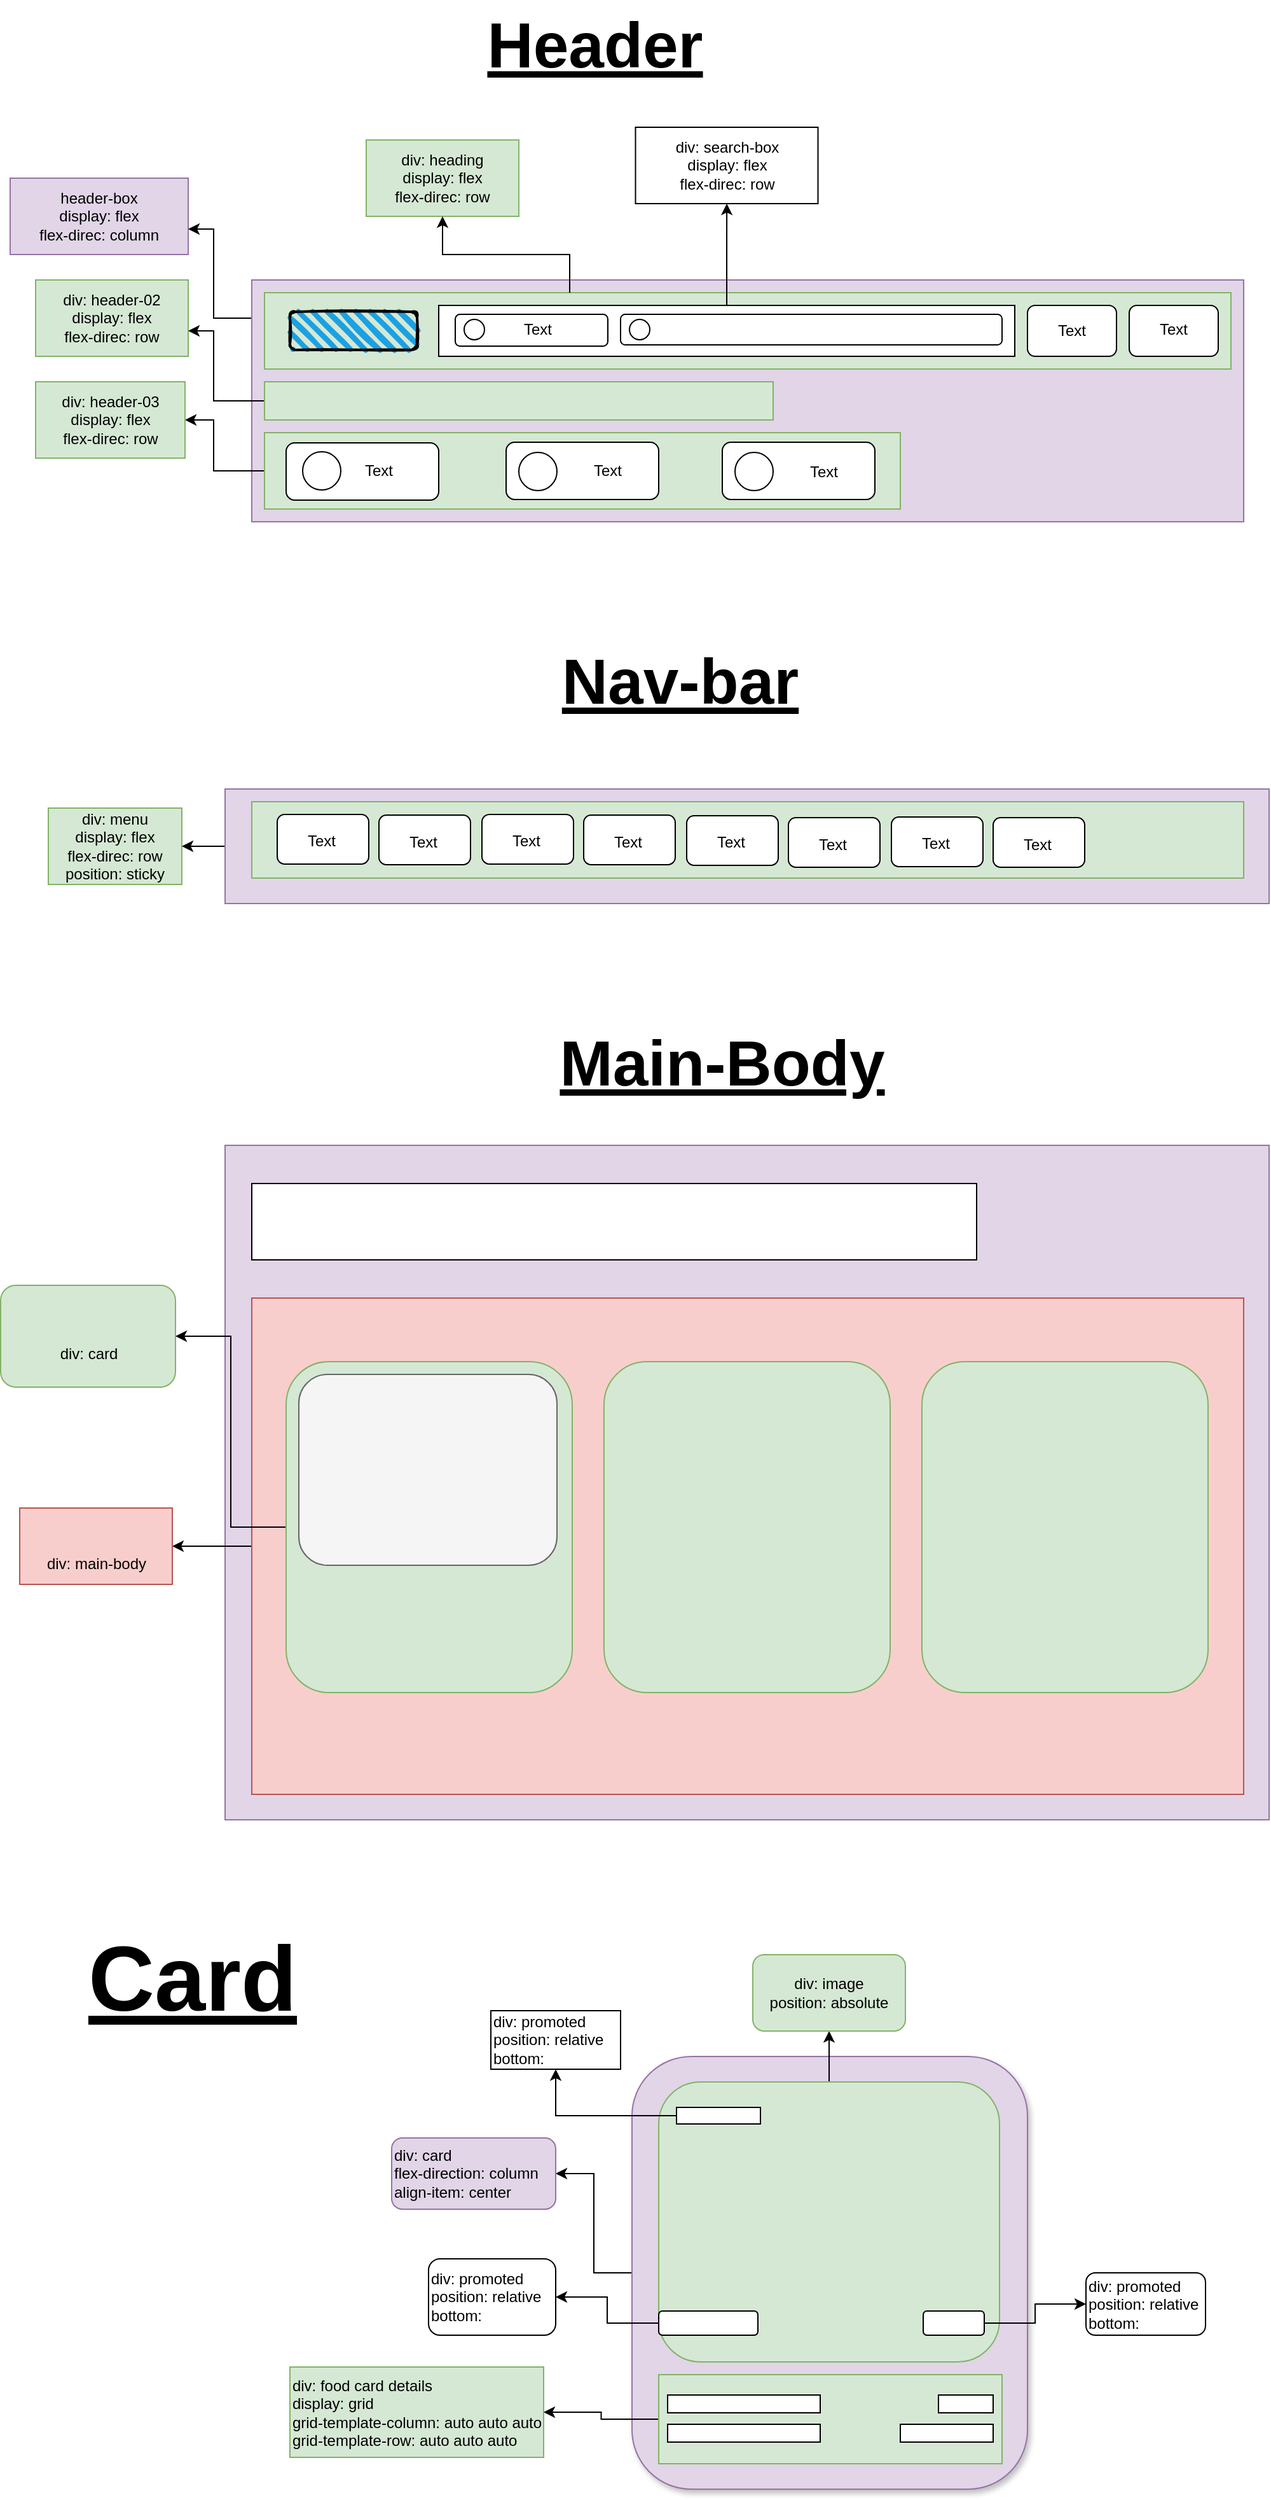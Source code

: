 <mxfile version="17.4.5" type="device"><diagram id="ILI0BqZQDojEAP6Vv9im" name="Page-1"><mxGraphModel dx="2272" dy="1785" grid="1" gridSize="10" guides="1" tooltips="1" connect="1" arrows="1" fold="1" page="1" pageScale="1" pageWidth="850" pageHeight="1100" math="0" shadow="0"><root><mxCell id="0"/><mxCell id="1" parent="0"/><mxCell id="qEXTzD2fiQ0Z6YwdY4oJ-94" value="div: menu&lt;br&gt;display: flex&lt;br&gt;flex-direc: row&lt;br&gt;position: sticky" style="whiteSpace=wrap;html=1;rounded=0;fillColor=#d5e8d4;strokeColor=#82b366;" parent="1" vertex="1"><mxGeometry x="-40" y="475" width="105" height="60" as="geometry"/></mxCell><mxCell id="zTa0zvv4d9WI2GeJVc8c-57" value="" style="edgeStyle=orthogonalEdgeStyle;rounded=0;orthogonalLoop=1;jettySize=auto;html=1;fontSize=12;" parent="1" source="zTa0zvv4d9WI2GeJVc8c-1" target="qEXTzD2fiQ0Z6YwdY4oJ-94" edge="1"><mxGeometry relative="1" as="geometry"/></mxCell><mxCell id="zTa0zvv4d9WI2GeJVc8c-1" value="" style="rounded=0;whiteSpace=wrap;html=1;fillColor=#e1d5e7;strokeColor=#9673a6;" parent="1" vertex="1"><mxGeometry x="99" y="460" width="821" height="90" as="geometry"/></mxCell><mxCell id="zTa0zvv4d9WI2GeJVc8c-2" value="" style="rounded=0;whiteSpace=wrap;html=1;fillColor=#d5e8d4;strokeColor=#82b366;" parent="1" vertex="1"><mxGeometry x="120" y="470" width="780" height="60" as="geometry"/></mxCell><mxCell id="zTa0zvv4d9WI2GeJVc8c-3" value="" style="rounded=1;whiteSpace=wrap;html=1;" parent="1" vertex="1"><mxGeometry x="140" y="480" width="72" height="39" as="geometry"/></mxCell><mxCell id="zTa0zvv4d9WI2GeJVc8c-4" value="Text" style="text;html=1;strokeColor=none;fillColor=none;align=center;verticalAlign=middle;whiteSpace=wrap;rounded=0;" parent="1" vertex="1"><mxGeometry x="145" y="486" width="60" height="30" as="geometry"/></mxCell><mxCell id="zTa0zvv4d9WI2GeJVc8c-5" value="" style="rounded=1;whiteSpace=wrap;html=1;" parent="1" vertex="1"><mxGeometry x="220" y="480.5" width="72" height="39" as="geometry"/></mxCell><mxCell id="zTa0zvv4d9WI2GeJVc8c-6" value="Text" style="text;html=1;strokeColor=none;fillColor=none;align=center;verticalAlign=middle;whiteSpace=wrap;rounded=0;" parent="1" vertex="1"><mxGeometry x="225" y="486.5" width="60" height="30" as="geometry"/></mxCell><mxCell id="zTa0zvv4d9WI2GeJVc8c-15" value="" style="rounded=1;whiteSpace=wrap;html=1;" parent="1" vertex="1"><mxGeometry x="301" y="480" width="72" height="39" as="geometry"/></mxCell><mxCell id="zTa0zvv4d9WI2GeJVc8c-16" value="Text" style="text;html=1;strokeColor=none;fillColor=none;align=center;verticalAlign=middle;whiteSpace=wrap;rounded=0;" parent="1" vertex="1"><mxGeometry x="306" y="486" width="60" height="30" as="geometry"/></mxCell><mxCell id="zTa0zvv4d9WI2GeJVc8c-17" value="" style="rounded=1;whiteSpace=wrap;html=1;" parent="1" vertex="1"><mxGeometry x="381" y="480.5" width="72" height="39" as="geometry"/></mxCell><mxCell id="zTa0zvv4d9WI2GeJVc8c-18" value="Text" style="text;html=1;strokeColor=none;fillColor=none;align=center;verticalAlign=middle;whiteSpace=wrap;rounded=0;" parent="1" vertex="1"><mxGeometry x="386" y="486.5" width="60" height="30" as="geometry"/></mxCell><mxCell id="zTa0zvv4d9WI2GeJVc8c-19" value="" style="rounded=1;whiteSpace=wrap;html=1;" parent="1" vertex="1"><mxGeometry x="462" y="481" width="72" height="39" as="geometry"/></mxCell><mxCell id="zTa0zvv4d9WI2GeJVc8c-20" value="Text" style="text;html=1;strokeColor=none;fillColor=none;align=center;verticalAlign=middle;whiteSpace=wrap;rounded=0;" parent="1" vertex="1"><mxGeometry x="467" y="487" width="60" height="30" as="geometry"/></mxCell><mxCell id="zTa0zvv4d9WI2GeJVc8c-21" value="" style="rounded=1;whiteSpace=wrap;html=1;" parent="1" vertex="1"><mxGeometry x="542" y="482.5" width="72" height="39" as="geometry"/></mxCell><mxCell id="zTa0zvv4d9WI2GeJVc8c-22" value="Text" style="text;html=1;strokeColor=none;fillColor=none;align=center;verticalAlign=middle;whiteSpace=wrap;rounded=0;" parent="1" vertex="1"><mxGeometry x="547" y="488.5" width="60" height="30" as="geometry"/></mxCell><mxCell id="zTa0zvv4d9WI2GeJVc8c-23" value="" style="rounded=1;whiteSpace=wrap;html=1;" parent="1" vertex="1"><mxGeometry x="623" y="482" width="72" height="39" as="geometry"/></mxCell><mxCell id="zTa0zvv4d9WI2GeJVc8c-24" value="Text" style="text;html=1;strokeColor=none;fillColor=none;align=center;verticalAlign=middle;whiteSpace=wrap;rounded=0;" parent="1" vertex="1"><mxGeometry x="628" y="488" width="60" height="30" as="geometry"/></mxCell><mxCell id="zTa0zvv4d9WI2GeJVc8c-25" value="" style="rounded=1;whiteSpace=wrap;html=1;" parent="1" vertex="1"><mxGeometry x="703" y="482.5" width="72" height="39" as="geometry"/></mxCell><mxCell id="zTa0zvv4d9WI2GeJVc8c-26" value="Text" style="text;html=1;strokeColor=none;fillColor=none;align=center;verticalAlign=middle;whiteSpace=wrap;rounded=0;" parent="1" vertex="1"><mxGeometry x="708" y="488.5" width="60" height="30" as="geometry"/></mxCell><mxCell id="zTa0zvv4d9WI2GeJVc8c-29" value="&lt;u&gt;&lt;b&gt;Nav-bar&lt;/b&gt;&lt;/u&gt;" style="text;html=1;strokeColor=none;fillColor=none;align=center;verticalAlign=middle;whiteSpace=wrap;rounded=0;fontSize=50;" parent="1" vertex="1"><mxGeometry x="351.5" y="340" width="210" height="70" as="geometry"/></mxCell><mxCell id="zTa0zvv4d9WI2GeJVc8c-30" value="&lt;b&gt;&lt;u&gt;Main-Body&lt;/u&gt;&lt;/b&gt;" style="text;html=1;strokeColor=none;fillColor=none;align=center;verticalAlign=middle;whiteSpace=wrap;rounded=0;fontSize=50;" parent="1" vertex="1"><mxGeometry x="360" y="640" width="260" height="70" as="geometry"/></mxCell><mxCell id="zTa0zvv4d9WI2GeJVc8c-31" value="" style="rounded=0;whiteSpace=wrap;html=1;fontSize=50;fillColor=#e1d5e7;strokeColor=#9673a6;" parent="1" vertex="1"><mxGeometry x="99" y="740" width="821" height="530" as="geometry"/></mxCell><mxCell id="zTa0zvv4d9WI2GeJVc8c-32" value="" style="rounded=0;whiteSpace=wrap;html=1;fontSize=50;" parent="1" vertex="1"><mxGeometry x="120" y="770" width="570" height="60" as="geometry"/></mxCell><mxCell id="zTa0zvv4d9WI2GeJVc8c-51" value="" style="edgeStyle=orthogonalEdgeStyle;rounded=0;orthogonalLoop=1;jettySize=auto;html=1;fontSize=12;" parent="1" source="zTa0zvv4d9WI2GeJVc8c-39" target="zTa0zvv4d9WI2GeJVc8c-50" edge="1"><mxGeometry relative="1" as="geometry"/></mxCell><mxCell id="zTa0zvv4d9WI2GeJVc8c-39" value="" style="rounded=0;whiteSpace=wrap;html=1;fontSize=50;fillColor=#f8cecc;strokeColor=#b85450;" parent="1" vertex="1"><mxGeometry x="120" y="860" width="780" height="390" as="geometry"/></mxCell><mxCell id="zTa0zvv4d9WI2GeJVc8c-65" value="" style="edgeStyle=orthogonalEdgeStyle;rounded=0;orthogonalLoop=1;jettySize=auto;html=1;fontSize=12;" parent="1" source="zTa0zvv4d9WI2GeJVc8c-40" target="zTa0zvv4d9WI2GeJVc8c-64" edge="1"><mxGeometry relative="1" as="geometry"/></mxCell><mxCell id="zTa0zvv4d9WI2GeJVc8c-40" value="" style="rounded=1;whiteSpace=wrap;html=1;fontSize=50;fillColor=#d5e8d4;strokeColor=#82b366;" parent="1" vertex="1"><mxGeometry x="147" y="910" width="225" height="260" as="geometry"/></mxCell><mxCell id="zTa0zvv4d9WI2GeJVc8c-47" value="" style="rounded=1;whiteSpace=wrap;html=1;fontSize=50;fillColor=#d5e8d4;strokeColor=#82b366;" parent="1" vertex="1"><mxGeometry x="397" y="910" width="225" height="260" as="geometry"/></mxCell><mxCell id="zTa0zvv4d9WI2GeJVc8c-48" value="" style="rounded=1;whiteSpace=wrap;html=1;fontSize=50;fillColor=#d5e8d4;strokeColor=#82b366;" parent="1" vertex="1"><mxGeometry x="647" y="910" width="225" height="260" as="geometry"/></mxCell><mxCell id="zTa0zvv4d9WI2GeJVc8c-50" value="&lt;div style=&quot;text-align: justify&quot;&gt;&lt;span style=&quot;font-size: 12px&quot;&gt;div: main-body&lt;/span&gt;&lt;/div&gt;" style="whiteSpace=wrap;html=1;fontSize=50;fillColor=#f8cecc;strokeColor=#b85450;rounded=0;" parent="1" vertex="1"><mxGeometry x="-62.5" y="1025" width="120" height="60" as="geometry"/></mxCell><mxCell id="zTa0zvv4d9WI2GeJVc8c-52" value="" style="rounded=1;whiteSpace=wrap;html=1;fontSize=50;fillColor=#f5f5f5;fontColor=#333333;strokeColor=#666666;" parent="1" vertex="1"><mxGeometry x="157" y="920" width="203" height="150" as="geometry"/></mxCell><mxCell id="zTa0zvv4d9WI2GeJVc8c-64" value="&lt;font style=&quot;font-size: 12px&quot;&gt;div: card&lt;/font&gt;" style="whiteSpace=wrap;html=1;fontSize=50;fillColor=#d5e8d4;strokeColor=#82b366;rounded=1;" parent="1" vertex="1"><mxGeometry x="-77.5" y="850" width="137.5" height="80" as="geometry"/></mxCell><mxCell id="zTa0zvv4d9WI2GeJVc8c-66" value="header-box&lt;br&gt;display: flex&lt;br&gt;flex-direc: column" style="whiteSpace=wrap;html=1;rounded=0;fillColor=#e1d5e7;strokeColor=#9673a6;" parent="1" vertex="1"><mxGeometry x="-70" y="-20" width="140" height="60" as="geometry"/></mxCell><mxCell id="zTa0zvv4d9WI2GeJVc8c-67" value="div: heading&lt;br&gt;display: flex&lt;br&gt;flex-direc: row" style="whiteSpace=wrap;html=1;rounded=0;fillColor=#d5e8d4;strokeColor=#82b366;" parent="1" vertex="1"><mxGeometry x="210" y="-50" width="120" height="60" as="geometry"/></mxCell><mxCell id="zTa0zvv4d9WI2GeJVc8c-68" value="div: header-02&lt;br&gt;display: flex&lt;br&gt;flex-direc: row" style="whiteSpace=wrap;html=1;rounded=0;fillColor=#d5e8d4;strokeColor=#82b366;" parent="1" vertex="1"><mxGeometry x="-50" y="60" width="120" height="60" as="geometry"/></mxCell><mxCell id="zTa0zvv4d9WI2GeJVc8c-69" value="" style="edgeStyle=orthogonalEdgeStyle;rounded=0;orthogonalLoop=1;jettySize=auto;html=1;" parent="1" source="zTa0zvv4d9WI2GeJVc8c-70" target="zTa0zvv4d9WI2GeJVc8c-66" edge="1"><mxGeometry relative="1" as="geometry"><Array as="points"><mxPoint x="90" y="90"/><mxPoint x="90" y="20"/></Array></mxGeometry></mxCell><mxCell id="zTa0zvv4d9WI2GeJVc8c-70" value="" style="rounded=0;whiteSpace=wrap;html=1;fillColor=#e1d5e7;strokeColor=#9673a6;" parent="1" vertex="1"><mxGeometry x="120" y="60" width="780" height="190" as="geometry"/></mxCell><mxCell id="zTa0zvv4d9WI2GeJVc8c-71" value="" style="rounded=0;whiteSpace=wrap;html=1;fillColor=#d5e8d4;strokeColor=#82b366;" parent="1" vertex="1"><mxGeometry x="130" y="70" width="760" height="60" as="geometry"/></mxCell><mxCell id="zTa0zvv4d9WI2GeJVc8c-72" value="" style="edgeStyle=orthogonalEdgeStyle;rounded=0;orthogonalLoop=1;jettySize=auto;html=1;" parent="1" source="zTa0zvv4d9WI2GeJVc8c-73" target="zTa0zvv4d9WI2GeJVc8c-68" edge="1"><mxGeometry relative="1" as="geometry"><Array as="points"><mxPoint x="90" y="155"/><mxPoint x="90" y="100"/></Array></mxGeometry></mxCell><mxCell id="zTa0zvv4d9WI2GeJVc8c-73" value="" style="rounded=0;whiteSpace=wrap;html=1;fillColor=#d5e8d4;strokeColor=#82b366;" parent="1" vertex="1"><mxGeometry x="130" y="140" width="400" height="30" as="geometry"/></mxCell><mxCell id="zTa0zvv4d9WI2GeJVc8c-74" value="" style="edgeStyle=orthogonalEdgeStyle;rounded=0;orthogonalLoop=1;jettySize=auto;html=1;" parent="1" source="zTa0zvv4d9WI2GeJVc8c-75" target="zTa0zvv4d9WI2GeJVc8c-99" edge="1"><mxGeometry relative="1" as="geometry"><Array as="points"><mxPoint x="90" y="210"/><mxPoint x="90" y="170"/></Array></mxGeometry></mxCell><mxCell id="zTa0zvv4d9WI2GeJVc8c-75" value="" style="rounded=0;whiteSpace=wrap;html=1;fillColor=#d5e8d4;strokeColor=#82b366;" parent="1" vertex="1"><mxGeometry x="130" y="180" width="500" height="60" as="geometry"/></mxCell><mxCell id="zTa0zvv4d9WI2GeJVc8c-76" value="" style="rounded=1;whiteSpace=wrap;html=1;strokeWidth=2;fillWeight=4;hachureGap=8;hachureAngle=45;fillColor=#1ba1e2;sketch=1;" parent="1" vertex="1"><mxGeometry x="150" y="85" width="100" height="30" as="geometry"/></mxCell><mxCell id="zTa0zvv4d9WI2GeJVc8c-77" value="" style="edgeStyle=orthogonalEdgeStyle;rounded=0;orthogonalLoop=1;jettySize=auto;html=1;" parent="1" source="zTa0zvv4d9WI2GeJVc8c-71" target="zTa0zvv4d9WI2GeJVc8c-67" edge="1"><mxGeometry relative="1" as="geometry"><mxPoint x="493" y="70" as="sourcePoint"/><Array as="points"><mxPoint x="370" y="40"/><mxPoint x="270" y="40"/></Array></mxGeometry></mxCell><mxCell id="zTa0zvv4d9WI2GeJVc8c-78" value="" style="edgeStyle=orthogonalEdgeStyle;rounded=0;orthogonalLoop=1;jettySize=auto;html=1;" parent="1" source="zTa0zvv4d9WI2GeJVc8c-79" target="zTa0zvv4d9WI2GeJVc8c-89" edge="1"><mxGeometry relative="1" as="geometry"/></mxCell><mxCell id="zTa0zvv4d9WI2GeJVc8c-79" value="" style="rounded=0;whiteSpace=wrap;html=1;" parent="1" vertex="1"><mxGeometry x="267" y="80" width="453" height="40" as="geometry"/></mxCell><mxCell id="zTa0zvv4d9WI2GeJVc8c-80" value="" style="rounded=1;whiteSpace=wrap;html=1;" parent="1" vertex="1"><mxGeometry x="280" y="87" width="120" height="25" as="geometry"/></mxCell><mxCell id="zTa0zvv4d9WI2GeJVc8c-81" value="" style="rounded=1;whiteSpace=wrap;html=1;" parent="1" vertex="1"><mxGeometry x="410" y="87" width="300" height="24" as="geometry"/></mxCell><mxCell id="zTa0zvv4d9WI2GeJVc8c-82" value="" style="rounded=1;whiteSpace=wrap;html=1;" parent="1" vertex="1"><mxGeometry x="730" y="80" width="70" height="40" as="geometry"/></mxCell><mxCell id="zTa0zvv4d9WI2GeJVc8c-83" value="" style="rounded=1;whiteSpace=wrap;html=1;" parent="1" vertex="1"><mxGeometry x="810" y="80" width="70" height="40" as="geometry"/></mxCell><mxCell id="zTa0zvv4d9WI2GeJVc8c-84" value="Text" style="text;html=1;strokeColor=none;fillColor=none;align=center;verticalAlign=middle;whiteSpace=wrap;rounded=0;" parent="1" vertex="1"><mxGeometry x="735" y="85" width="60" height="30" as="geometry"/></mxCell><mxCell id="zTa0zvv4d9WI2GeJVc8c-85" value="Text" style="text;html=1;strokeColor=none;fillColor=none;align=center;verticalAlign=middle;whiteSpace=wrap;rounded=0;" parent="1" vertex="1"><mxGeometry x="815" y="84" width="60" height="30" as="geometry"/></mxCell><mxCell id="zTa0zvv4d9WI2GeJVc8c-86" value="" style="ellipse;whiteSpace=wrap;html=1;aspect=fixed;" parent="1" vertex="1"><mxGeometry x="417" y="91" width="16" height="16" as="geometry"/></mxCell><mxCell id="zTa0zvv4d9WI2GeJVc8c-87" value="" style="ellipse;whiteSpace=wrap;html=1;aspect=fixed;" parent="1" vertex="1"><mxGeometry x="287" y="91" width="16" height="16" as="geometry"/></mxCell><mxCell id="zTa0zvv4d9WI2GeJVc8c-88" value="Text" style="text;html=1;strokeColor=none;fillColor=none;align=center;verticalAlign=middle;whiteSpace=wrap;rounded=0;" parent="1" vertex="1"><mxGeometry x="315" y="84" width="60" height="30" as="geometry"/></mxCell><mxCell id="zTa0zvv4d9WI2GeJVc8c-89" value="div: search-box&lt;br&gt;display: flex&lt;br&gt;flex-direc: row" style="whiteSpace=wrap;html=1;rounded=0;" parent="1" vertex="1"><mxGeometry x="421.75" y="-60" width="143.5" height="60" as="geometry"/></mxCell><mxCell id="zTa0zvv4d9WI2GeJVc8c-90" value="" style="rounded=1;whiteSpace=wrap;html=1;" parent="1" vertex="1"><mxGeometry x="147" y="188" width="120" height="45" as="geometry"/></mxCell><mxCell id="zTa0zvv4d9WI2GeJVc8c-91" value="" style="rounded=1;whiteSpace=wrap;html=1;" parent="1" vertex="1"><mxGeometry x="320" y="187.5" width="120" height="45" as="geometry"/></mxCell><mxCell id="zTa0zvv4d9WI2GeJVc8c-92" value="" style="rounded=1;whiteSpace=wrap;html=1;" parent="1" vertex="1"><mxGeometry x="490" y="187.5" width="120" height="45" as="geometry"/></mxCell><mxCell id="zTa0zvv4d9WI2GeJVc8c-93" value="" style="ellipse;whiteSpace=wrap;html=1;aspect=fixed;" parent="1" vertex="1"><mxGeometry x="160" y="195" width="30" height="30" as="geometry"/></mxCell><mxCell id="zTa0zvv4d9WI2GeJVc8c-94" value="" style="ellipse;whiteSpace=wrap;html=1;aspect=fixed;" parent="1" vertex="1"><mxGeometry x="330" y="195.5" width="30" height="30" as="geometry"/></mxCell><mxCell id="zTa0zvv4d9WI2GeJVc8c-95" value="" style="ellipse;whiteSpace=wrap;html=1;aspect=fixed;" parent="1" vertex="1"><mxGeometry x="500" y="195.5" width="30" height="30" as="geometry"/></mxCell><mxCell id="zTa0zvv4d9WI2GeJVc8c-96" value="Text" style="text;html=1;strokeColor=none;fillColor=none;align=center;verticalAlign=middle;whiteSpace=wrap;rounded=0;" parent="1" vertex="1"><mxGeometry x="190" y="195" width="60" height="30" as="geometry"/></mxCell><mxCell id="zTa0zvv4d9WI2GeJVc8c-97" value="Text" style="text;html=1;strokeColor=none;fillColor=none;align=center;verticalAlign=middle;whiteSpace=wrap;rounded=0;" parent="1" vertex="1"><mxGeometry x="370" y="195" width="60" height="30" as="geometry"/></mxCell><mxCell id="zTa0zvv4d9WI2GeJVc8c-98" value="Text" style="text;html=1;strokeColor=none;fillColor=none;align=center;verticalAlign=middle;whiteSpace=wrap;rounded=0;" parent="1" vertex="1"><mxGeometry x="540" y="195.5" width="60" height="30" as="geometry"/></mxCell><mxCell id="zTa0zvv4d9WI2GeJVc8c-99" value="div: header-03&lt;br&gt;display: flex&lt;br&gt;flex-direc: row" style="whiteSpace=wrap;html=1;fillColor=#d5e8d4;strokeColor=#82b366;rounded=0;" parent="1" vertex="1"><mxGeometry x="-50" y="140" width="117.5" height="60" as="geometry"/></mxCell><mxCell id="zTa0zvv4d9WI2GeJVc8c-100" value="&lt;b&gt;&lt;font style=&quot;font-size: 50px&quot;&gt;&lt;u&gt;Header&lt;/u&gt;&lt;/font&gt;&lt;/b&gt;" style="text;html=1;strokeColor=none;fillColor=none;align=center;verticalAlign=middle;whiteSpace=wrap;rounded=0;" parent="1" vertex="1"><mxGeometry x="270" y="-160" width="240" height="70" as="geometry"/></mxCell><mxCell id="Y7VKBLvowxif2SuVOoAs-16" value="" style="edgeStyle=orthogonalEdgeStyle;rounded=0;orthogonalLoop=1;jettySize=auto;html=1;" edge="1" parent="1" source="Y7VKBLvowxif2SuVOoAs-1" target="Y7VKBLvowxif2SuVOoAs-15"><mxGeometry relative="1" as="geometry"/></mxCell><mxCell id="Y7VKBLvowxif2SuVOoAs-1" value="" style="rounded=1;whiteSpace=wrap;html=1;fillColor=#e1d5e7;strokeColor=#9673a6;shadow=1;" vertex="1" parent="1"><mxGeometry x="419" y="1456" width="311" height="340" as="geometry"/></mxCell><mxCell id="Y7VKBLvowxif2SuVOoAs-18" value="" style="edgeStyle=orthogonalEdgeStyle;rounded=0;orthogonalLoop=1;jettySize=auto;html=1;" edge="1" parent="1" source="Y7VKBLvowxif2SuVOoAs-2"><mxGeometry relative="1" as="geometry"><mxPoint x="574" y="1436" as="targetPoint"/></mxGeometry></mxCell><mxCell id="Y7VKBLvowxif2SuVOoAs-2" value="" style="rounded=1;whiteSpace=wrap;html=1;fillColor=#d5e8d4;strokeColor=#82b366;" vertex="1" parent="1"><mxGeometry x="440" y="1476" width="268" height="220" as="geometry"/></mxCell><mxCell id="Y7VKBLvowxif2SuVOoAs-23" value="" style="edgeStyle=orthogonalEdgeStyle;rounded=0;orthogonalLoop=1;jettySize=auto;html=1;" edge="1" parent="1" source="Y7VKBLvowxif2SuVOoAs-4" target="Y7VKBLvowxif2SuVOoAs-22"><mxGeometry relative="1" as="geometry"/></mxCell><mxCell id="Y7VKBLvowxif2SuVOoAs-4" value="" style="rounded=1;whiteSpace=wrap;html=1;" vertex="1" parent="1"><mxGeometry x="440" y="1656" width="78" height="19" as="geometry"/></mxCell><mxCell id="Y7VKBLvowxif2SuVOoAs-25" value="" style="edgeStyle=orthogonalEdgeStyle;rounded=0;orthogonalLoop=1;jettySize=auto;html=1;" edge="1" parent="1" source="Y7VKBLvowxif2SuVOoAs-6" target="Y7VKBLvowxif2SuVOoAs-24"><mxGeometry relative="1" as="geometry"/></mxCell><mxCell id="Y7VKBLvowxif2SuVOoAs-6" value="" style="rounded=1;whiteSpace=wrap;html=1;" vertex="1" parent="1"><mxGeometry x="648" y="1656" width="48" height="19" as="geometry"/></mxCell><mxCell id="Y7VKBLvowxif2SuVOoAs-21" value="" style="edgeStyle=orthogonalEdgeStyle;rounded=0;orthogonalLoop=1;jettySize=auto;html=1;" edge="1" parent="1" source="Y7VKBLvowxif2SuVOoAs-9" target="Y7VKBLvowxif2SuVOoAs-20"><mxGeometry relative="1" as="geometry"/></mxCell><mxCell id="Y7VKBLvowxif2SuVOoAs-9" value="" style="rounded=0;whiteSpace=wrap;html=1;" vertex="1" parent="1"><mxGeometry x="454" y="1496" width="66" height="13" as="geometry"/></mxCell><mxCell id="Y7VKBLvowxif2SuVOoAs-27" value="" style="edgeStyle=orthogonalEdgeStyle;rounded=0;orthogonalLoop=1;jettySize=auto;html=1;" edge="1" parent="1" source="Y7VKBLvowxif2SuVOoAs-10" target="Y7VKBLvowxif2SuVOoAs-26"><mxGeometry relative="1" as="geometry"/></mxCell><mxCell id="Y7VKBLvowxif2SuVOoAs-10" value="" style="rounded=0;whiteSpace=wrap;html=1;fillColor=#d5e8d4;strokeColor=#82b366;" vertex="1" parent="1"><mxGeometry x="440" y="1706" width="270" height="70" as="geometry"/></mxCell><mxCell id="Y7VKBLvowxif2SuVOoAs-11" value="" style="rounded=0;whiteSpace=wrap;html=1;" vertex="1" parent="1"><mxGeometry x="447" y="1722" width="120" height="14" as="geometry"/></mxCell><mxCell id="Y7VKBLvowxif2SuVOoAs-12" value="" style="rounded=0;whiteSpace=wrap;html=1;" vertex="1" parent="1"><mxGeometry x="447" y="1745" width="120" height="14" as="geometry"/></mxCell><mxCell id="Y7VKBLvowxif2SuVOoAs-13" value="" style="rounded=0;whiteSpace=wrap;html=1;" vertex="1" parent="1"><mxGeometry x="660" y="1722" width="43" height="14" as="geometry"/></mxCell><mxCell id="Y7VKBLvowxif2SuVOoAs-14" value="" style="rounded=0;whiteSpace=wrap;html=1;" vertex="1" parent="1"><mxGeometry x="630" y="1745" width="73" height="14" as="geometry"/></mxCell><mxCell id="Y7VKBLvowxif2SuVOoAs-15" value="div: card&lt;br&gt;flex-direction: column&lt;br&gt;align-item: center" style="whiteSpace=wrap;html=1;rounded=1;fillColor=#e1d5e7;strokeColor=#9673a6;shadow=0;align=left;" vertex="1" parent="1"><mxGeometry x="230" y="1520" width="129" height="56" as="geometry"/></mxCell><mxCell id="Y7VKBLvowxif2SuVOoAs-17" value="div: image&lt;br&gt;position: absolute" style="whiteSpace=wrap;html=1;rounded=1;fillColor=#d5e8d4;strokeColor=#82b366;" vertex="1" parent="1"><mxGeometry x="514" y="1376" width="120" height="60" as="geometry"/></mxCell><mxCell id="Y7VKBLvowxif2SuVOoAs-20" value="div: promoted&lt;br&gt;position: relative&lt;br&gt;bottom:&amp;nbsp;" style="rounded=0;whiteSpace=wrap;html=1;align=left;" vertex="1" parent="1"><mxGeometry x="308" y="1420" width="102" height="46" as="geometry"/></mxCell><mxCell id="Y7VKBLvowxif2SuVOoAs-22" value="&lt;span&gt;div: promoted&lt;/span&gt;&lt;br&gt;&lt;span&gt;position: relative&lt;/span&gt;&lt;br&gt;&lt;span&gt;bottom:&amp;nbsp;&lt;/span&gt;" style="rounded=1;whiteSpace=wrap;html=1;align=left;" vertex="1" parent="1"><mxGeometry x="259" y="1615" width="100" height="60" as="geometry"/></mxCell><mxCell id="Y7VKBLvowxif2SuVOoAs-24" value="&lt;span&gt;div: promoted&lt;/span&gt;&lt;br&gt;&lt;span&gt;position: relative&lt;/span&gt;&lt;br&gt;&lt;span&gt;bottom:&amp;nbsp;&lt;/span&gt;" style="rounded=1;whiteSpace=wrap;html=1;align=left;" vertex="1" parent="1"><mxGeometry x="776" y="1626" width="94" height="49" as="geometry"/></mxCell><mxCell id="Y7VKBLvowxif2SuVOoAs-26" value="&lt;div style=&quot;text-align: left&quot;&gt;&lt;span&gt;div: food card details&lt;/span&gt;&lt;/div&gt;&lt;div style=&quot;text-align: left&quot;&gt;&lt;span&gt;display: grid&lt;/span&gt;&lt;/div&gt;&lt;div style=&quot;text-align: left&quot;&gt;&lt;span&gt;grid-template-column: auto auto auto&lt;/span&gt;&lt;/div&gt;&lt;div style=&quot;text-align: left&quot;&gt;&lt;span&gt;grid-template-row: auto auto auto&lt;/span&gt;&lt;/div&gt;" style="whiteSpace=wrap;html=1;rounded=0;fillColor=#d5e8d4;strokeColor=#82b366;" vertex="1" parent="1"><mxGeometry x="150" y="1700" width="199.5" height="71" as="geometry"/></mxCell><mxCell id="Y7VKBLvowxif2SuVOoAs-28" value="&lt;b&gt;&lt;font style=&quot;font-size: 72px&quot;&gt;&lt;u&gt;Card&lt;/u&gt;&lt;/font&gt;&lt;/b&gt;" style="text;html=1;strokeColor=none;fillColor=none;align=center;verticalAlign=middle;whiteSpace=wrap;rounded=0;shadow=1;" vertex="1" parent="1"><mxGeometry x="-13" y="1360" width="173" height="70" as="geometry"/></mxCell></root></mxGraphModel></diagram></mxfile>